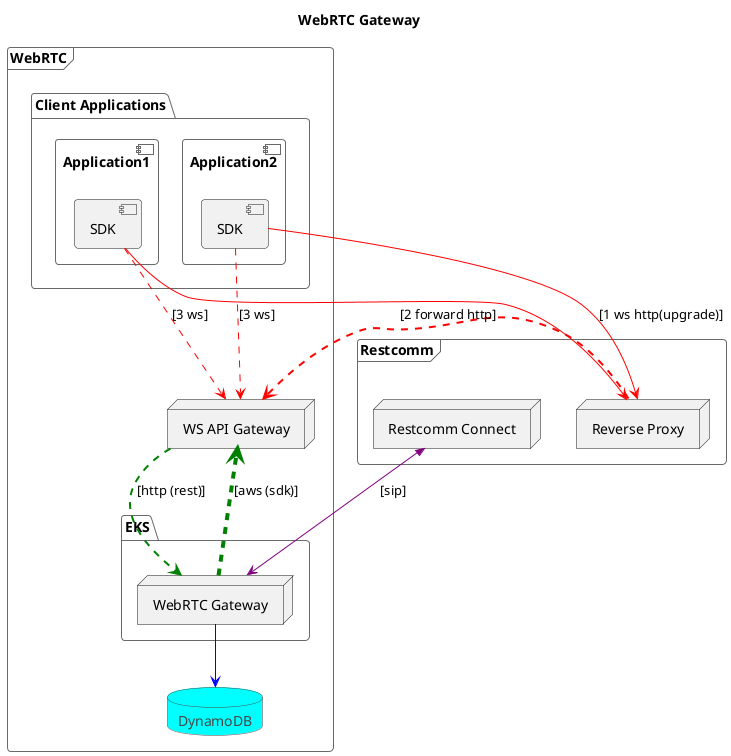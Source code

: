 @startuml
!theme vibrant
title WebRTC Gateway
frame Restcomm {
  node  "Reverse Proxy" as rp
  node  "Restcomm Connect" as rc
}

frame WebRTC {


package  "Client Applications"{
  component Application1 {
    component SDK as sdk1{
    }
  }

  component Application2 {
    component SDK as sdk2{
    }
  }
}
node  "WS API Gateway" as ws
package  "EKS"{
  node  "WebRTC Gateway" as gw
}

sdk1 -[#red]-> rp
sdk2 -[#red]-> rp     : [1 ws http(upgrade)]
rp -[#red,dashed,thickness=2]-> ws     : [2 forward http]
sdk1 -[#red,dashed]-> ws : [3 ws]
sdk2 -[#red,dashed]-> ws : [3 ws]


ws -[#green,dashed,thickness=2]-> gw   : [http (rest)]
gw -[#green,dashed,thickness=4]-> ws   :[aws (sdk)]
gw <-[#purple]->> rc    : [sip]

database "DynamoDB" as db
gw -[#blue]-> db


}

@enduml
